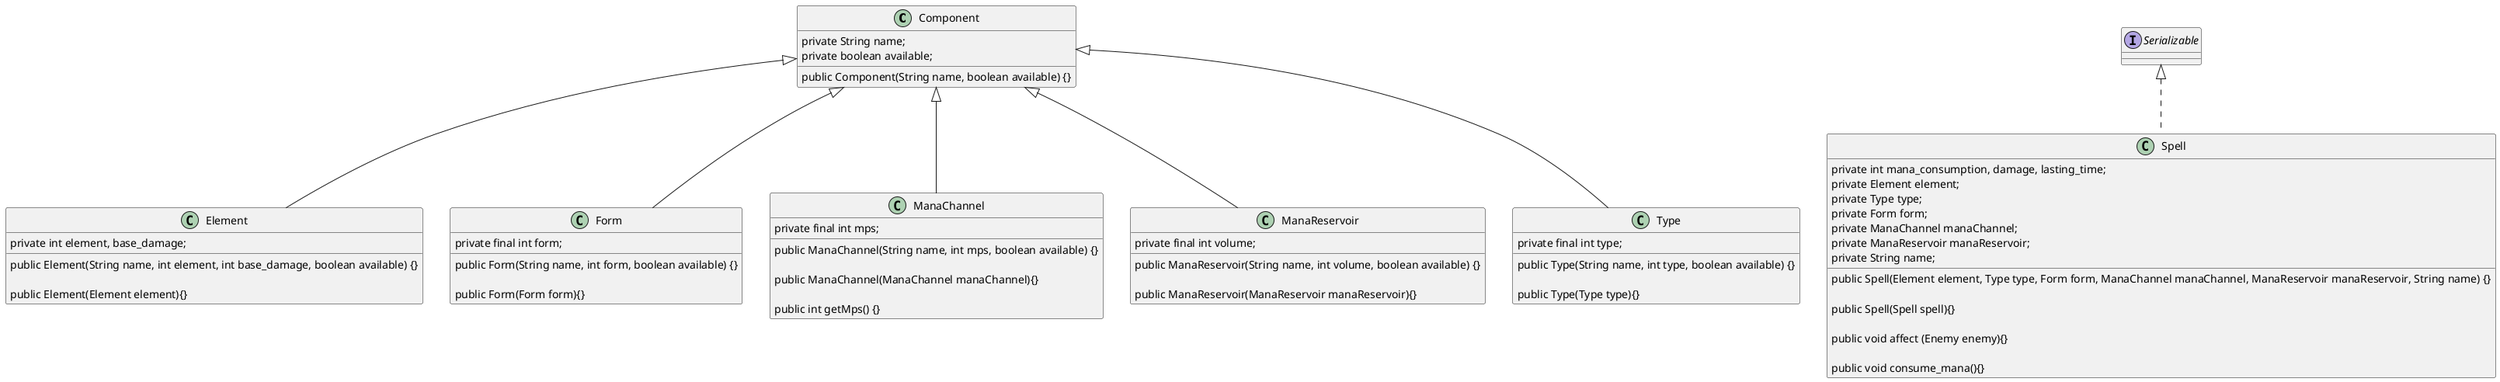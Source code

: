 @startuml
'https://plantuml.com/class-diagram

class Component {
    private String name;
    private boolean available;

    public Component(String name, boolean available) {}
}

class Element extends Component{
    private int element, base_damage;

    public Element(String name, int element, int base_damage, boolean available) {}

    public Element(Element element){}
}

class Form extends Component {
    private final int form;

    public Form(String name, int form, boolean available) {}

    public Form(Form form){}
}

class ManaChannel extends Component {
    private final int mps;

    public ManaChannel(String name, int mps, boolean available) {}

    public ManaChannel(ManaChannel manaChannel){}

    public int getMps() {}
}

class ManaReservoir extends Component {
    private final int volume;

    public ManaReservoir(String name, int volume, boolean available) {}

    public ManaReservoir(ManaReservoir manaReservoir){}
}

class Spell implements Serializable {
    private int mana_consumption, damage, lasting_time;
    private Element element;
    private Type type;
    private Form form;
    private ManaChannel manaChannel;
    private ManaReservoir manaReservoir;
    private String name;

    public Spell(Element element, Type type, Form form, ManaChannel manaChannel, ManaReservoir manaReservoir, String name) {}

    public Spell(Spell spell){}

    public void affect (Enemy enemy){}

    public void consume_mana(){}
}

class Type extends Component {
    private final int type;

    public Type(String name, int type, boolean available) {}

    public Type(Type type){}
}


@enduml